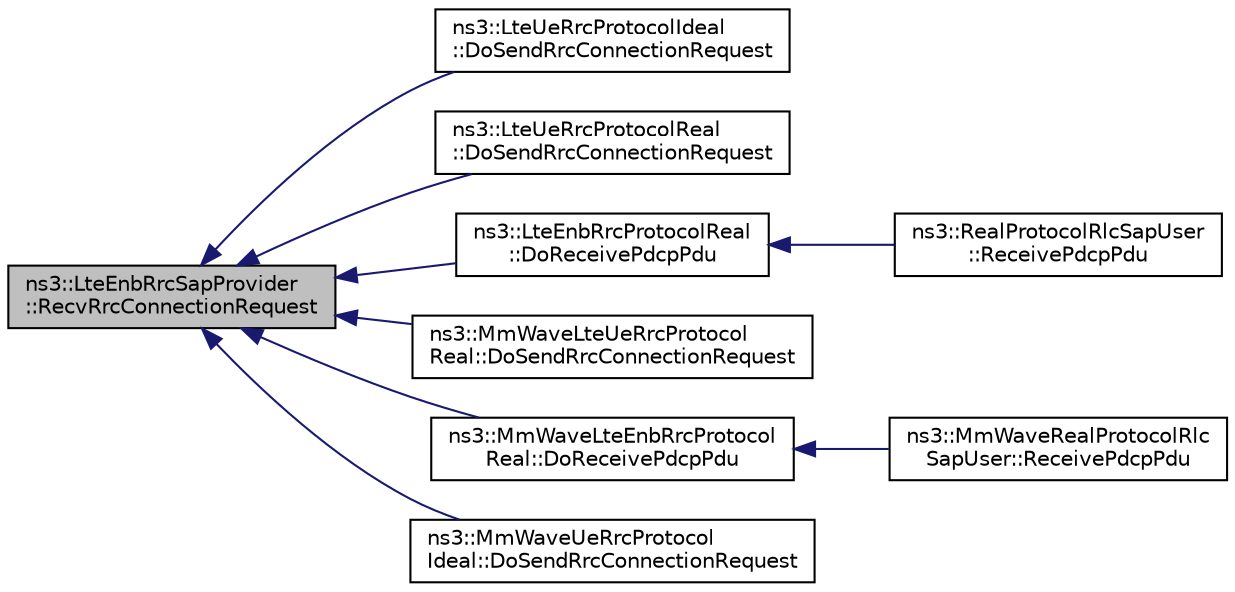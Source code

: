 digraph "ns3::LteEnbRrcSapProvider::RecvRrcConnectionRequest"
{
  edge [fontname="Helvetica",fontsize="10",labelfontname="Helvetica",labelfontsize="10"];
  node [fontname="Helvetica",fontsize="10",shape=record];
  rankdir="LR";
  Node1 [label="ns3::LteEnbRrcSapProvider\l::RecvRrcConnectionRequest",height=0.2,width=0.4,color="black", fillcolor="grey75", style="filled", fontcolor="black"];
  Node1 -> Node2 [dir="back",color="midnightblue",fontsize="10",style="solid"];
  Node2 [label="ns3::LteUeRrcProtocolIdeal\l::DoSendRrcConnectionRequest",height=0.2,width=0.4,color="black", fillcolor="white", style="filled",URL="$de/dc6/classns3_1_1LteUeRrcProtocolIdeal.html#aba69a27c58dff7088f0b9e84da9c830c"];
  Node1 -> Node3 [dir="back",color="midnightblue",fontsize="10",style="solid"];
  Node3 [label="ns3::LteUeRrcProtocolReal\l::DoSendRrcConnectionRequest",height=0.2,width=0.4,color="black", fillcolor="white", style="filled",URL="$df/d48/classns3_1_1LteUeRrcProtocolReal.html#af1f7ba46dc2b2a1e13dcde81ec7afea4"];
  Node1 -> Node4 [dir="back",color="midnightblue",fontsize="10",style="solid"];
  Node4 [label="ns3::LteEnbRrcProtocolReal\l::DoReceivePdcpPdu",height=0.2,width=0.4,color="black", fillcolor="white", style="filled",URL="$d0/d88/classns3_1_1LteEnbRrcProtocolReal.html#a905ad5c8bd3d88a2d764da1a5d1b54f8"];
  Node4 -> Node5 [dir="back",color="midnightblue",fontsize="10",style="solid"];
  Node5 [label="ns3::RealProtocolRlcSapUser\l::ReceivePdcpPdu",height=0.2,width=0.4,color="black", fillcolor="white", style="filled",URL="$d9/dcb/classns3_1_1RealProtocolRlcSapUser.html#a454cada9f46fad9665ceb472f5e67c89"];
  Node1 -> Node6 [dir="back",color="midnightblue",fontsize="10",style="solid"];
  Node6 [label="ns3::MmWaveLteUeRrcProtocol\lReal::DoSendRrcConnectionRequest",height=0.2,width=0.4,color="black", fillcolor="white", style="filled",URL="$df/d69/classns3_1_1MmWaveLteUeRrcProtocolReal.html#a02fda6186d43188464181236922ab8c8"];
  Node1 -> Node7 [dir="back",color="midnightblue",fontsize="10",style="solid"];
  Node7 [label="ns3::MmWaveLteEnbRrcProtocol\lReal::DoReceivePdcpPdu",height=0.2,width=0.4,color="black", fillcolor="white", style="filled",URL="$dd/dda/classns3_1_1MmWaveLteEnbRrcProtocolReal.html#a371497aa86dd37d19a635fb369a15542"];
  Node7 -> Node8 [dir="back",color="midnightblue",fontsize="10",style="solid"];
  Node8 [label="ns3::MmWaveRealProtocolRlc\lSapUser::ReceivePdcpPdu",height=0.2,width=0.4,color="black", fillcolor="white", style="filled",URL="$d5/d25/classns3_1_1MmWaveRealProtocolRlcSapUser.html#a28224406952b1d1cf406ed103b636568"];
  Node1 -> Node9 [dir="back",color="midnightblue",fontsize="10",style="solid"];
  Node9 [label="ns3::MmWaveUeRrcProtocol\lIdeal::DoSendRrcConnectionRequest",height=0.2,width=0.4,color="black", fillcolor="white", style="filled",URL="$d3/d0f/classns3_1_1MmWaveUeRrcProtocolIdeal.html#a7f1b53061ddb2454a8172475e45f8202"];
}

